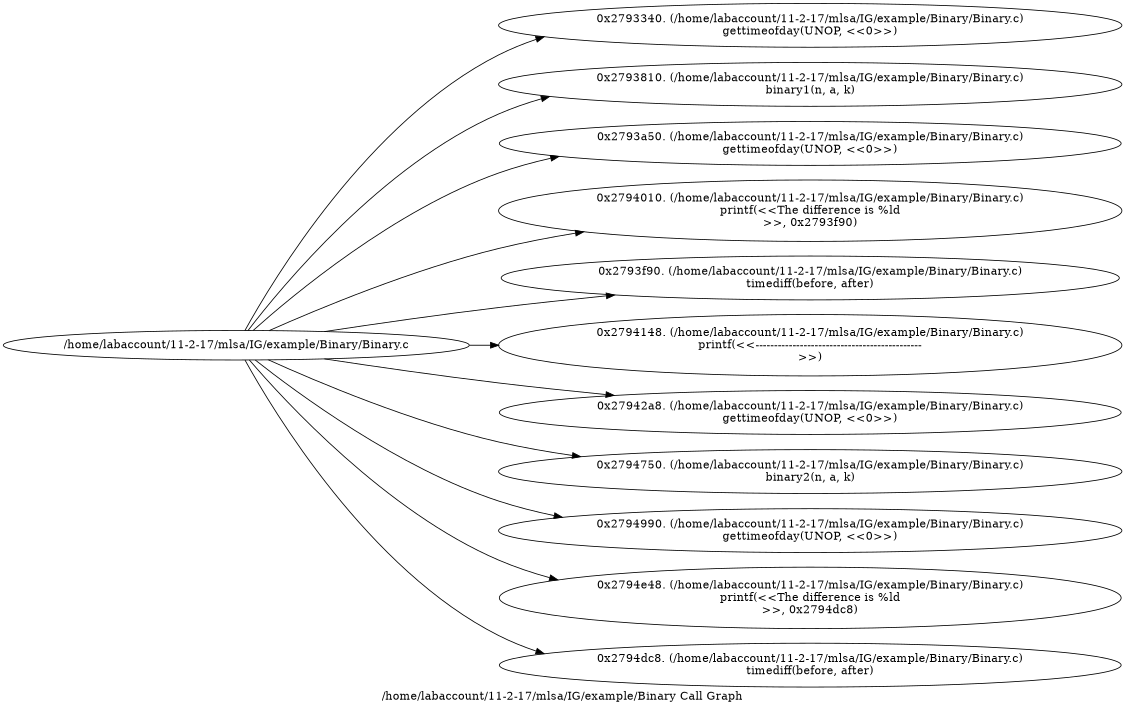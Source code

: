 digraph "/home/labaccount/11-2-17/mlsa/IG/example/Binary Call Graph" {
	graph [dpi=300
		rankdir=LR
		size="7.5, 10"
		label="/home/labaccount/11-2-17/mlsa/IG/example/Binary Call Graph"
	];

	Node0x884889461 [shape=oval, label="/home/labaccount/11-2-17/mlsa/IG/example/Binary/Binary.c"];
	Node0x975813734 [shape=oval, label="0x2793340. (/home/labaccount/11-2-17/mlsa/IG/example/Binary/Binary.c)\ngettimeofday(UNOP, <<0>>)"];
	Node0x884889461 -> Node0x975813734;
	Node0x989631587 [shape=oval, label="0x2793810. (/home/labaccount/11-2-17/mlsa/IG/example/Binary/Binary.c)\nbinary1(n, a, k)"];
	Node0x884889461 -> Node0x989631587;
	Node0x586649303 [shape=oval, label="0x2793a50. (/home/labaccount/11-2-17/mlsa/IG/example/Binary/Binary.c)\ngettimeofday(UNOP, <<0>>)"];
	Node0x884889461 -> Node0x586649303;
	Node0x341011828 [shape=oval, label="0x2794010. (/home/labaccount/11-2-17/mlsa/IG/example/Binary/Binary.c)\nprintf(<<The difference is %ld\n>>, 0x2793f90)"];
	Node0x884889461 -> Node0x341011828;
	Node0x610951896 [shape=oval, label="0x2793f90. (/home/labaccount/11-2-17/mlsa/IG/example/Binary/Binary.c)\ntimediff(before, after)"];
	Node0x884889461 -> Node0x610951896;
	Node0x633637564 [shape=oval, label="0x2794148. (/home/labaccount/11-2-17/mlsa/IG/example/Binary/Binary.c)\nprintf(<<---------------------------------------------\n>>)"];
	Node0x884889461 -> Node0x633637564;
	Node0x705486974 [shape=oval, label="0x27942a8. (/home/labaccount/11-2-17/mlsa/IG/example/Binary/Binary.c)\ngettimeofday(UNOP, <<0>>)"];
	Node0x884889461 -> Node0x705486974;
	Node0x489943923 [shape=oval, label="0x2794750. (/home/labaccount/11-2-17/mlsa/IG/example/Binary/Binary.c)\nbinary2(n, a, k)"];
	Node0x884889461 -> Node0x489943923;
	Node0x667843708 [shape=oval, label="0x2794990. (/home/labaccount/11-2-17/mlsa/IG/example/Binary/Binary.c)\ngettimeofday(UNOP, <<0>>)"];
	Node0x884889461 -> Node0x667843708;
	Node0x730229111 [shape=oval, label="0x2794e48. (/home/labaccount/11-2-17/mlsa/IG/example/Binary/Binary.c)\nprintf(<<The difference is %ld\n>>, 0x2794dc8)"];
	Node0x884889461 -> Node0x730229111;
	Node0x149127132 [shape=oval, label="0x2794dc8. (/home/labaccount/11-2-17/mlsa/IG/example/Binary/Binary.c)\ntimediff(before, after)"];
	Node0x884889461 -> Node0x149127132;
}